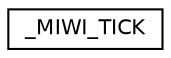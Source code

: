 digraph "Graphical Class Hierarchy"
{
  edge [fontname="Helvetica",fontsize="10",labelfontname="Helvetica",labelfontsize="10"];
  node [fontname="Helvetica",fontsize="10",shape=record];
  rankdir="LR";
  Node1 [label="_MIWI_TICK",height=0.2,width=0.4,color="black", fillcolor="white", style="filled",URL="$union___m_i_w_i___t_i_c_k.html"];
}
